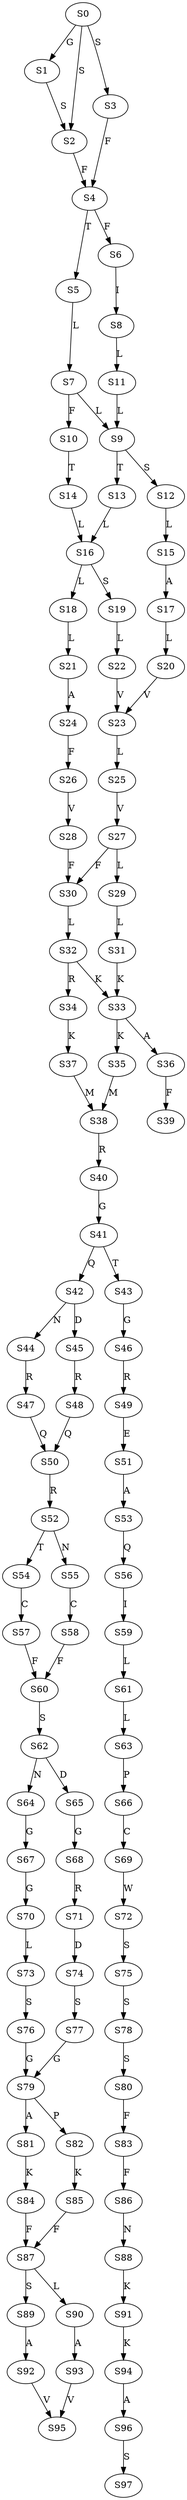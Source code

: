 strict digraph  {
	S0 -> S1 [ label = G ];
	S0 -> S2 [ label = S ];
	S0 -> S3 [ label = S ];
	S1 -> S2 [ label = S ];
	S2 -> S4 [ label = F ];
	S3 -> S4 [ label = F ];
	S4 -> S5 [ label = T ];
	S4 -> S6 [ label = F ];
	S5 -> S7 [ label = L ];
	S6 -> S8 [ label = I ];
	S7 -> S9 [ label = L ];
	S7 -> S10 [ label = F ];
	S8 -> S11 [ label = L ];
	S9 -> S12 [ label = S ];
	S9 -> S13 [ label = T ];
	S10 -> S14 [ label = T ];
	S11 -> S9 [ label = L ];
	S12 -> S15 [ label = L ];
	S13 -> S16 [ label = L ];
	S14 -> S16 [ label = L ];
	S15 -> S17 [ label = A ];
	S16 -> S18 [ label = L ];
	S16 -> S19 [ label = S ];
	S17 -> S20 [ label = L ];
	S18 -> S21 [ label = L ];
	S19 -> S22 [ label = L ];
	S20 -> S23 [ label = V ];
	S21 -> S24 [ label = A ];
	S22 -> S23 [ label = V ];
	S23 -> S25 [ label = L ];
	S24 -> S26 [ label = F ];
	S25 -> S27 [ label = V ];
	S26 -> S28 [ label = V ];
	S27 -> S29 [ label = L ];
	S27 -> S30 [ label = F ];
	S28 -> S30 [ label = F ];
	S29 -> S31 [ label = L ];
	S30 -> S32 [ label = L ];
	S31 -> S33 [ label = K ];
	S32 -> S33 [ label = K ];
	S32 -> S34 [ label = R ];
	S33 -> S35 [ label = K ];
	S33 -> S36 [ label = A ];
	S34 -> S37 [ label = K ];
	S35 -> S38 [ label = M ];
	S36 -> S39 [ label = F ];
	S37 -> S38 [ label = M ];
	S38 -> S40 [ label = R ];
	S40 -> S41 [ label = G ];
	S41 -> S42 [ label = Q ];
	S41 -> S43 [ label = T ];
	S42 -> S44 [ label = N ];
	S42 -> S45 [ label = D ];
	S43 -> S46 [ label = G ];
	S44 -> S47 [ label = R ];
	S45 -> S48 [ label = R ];
	S46 -> S49 [ label = R ];
	S47 -> S50 [ label = Q ];
	S48 -> S50 [ label = Q ];
	S49 -> S51 [ label = E ];
	S50 -> S52 [ label = R ];
	S51 -> S53 [ label = A ];
	S52 -> S54 [ label = T ];
	S52 -> S55 [ label = N ];
	S53 -> S56 [ label = Q ];
	S54 -> S57 [ label = C ];
	S55 -> S58 [ label = C ];
	S56 -> S59 [ label = I ];
	S57 -> S60 [ label = F ];
	S58 -> S60 [ label = F ];
	S59 -> S61 [ label = L ];
	S60 -> S62 [ label = S ];
	S61 -> S63 [ label = L ];
	S62 -> S64 [ label = N ];
	S62 -> S65 [ label = D ];
	S63 -> S66 [ label = P ];
	S64 -> S67 [ label = G ];
	S65 -> S68 [ label = G ];
	S66 -> S69 [ label = C ];
	S67 -> S70 [ label = G ];
	S68 -> S71 [ label = R ];
	S69 -> S72 [ label = W ];
	S70 -> S73 [ label = L ];
	S71 -> S74 [ label = D ];
	S72 -> S75 [ label = S ];
	S73 -> S76 [ label = S ];
	S74 -> S77 [ label = S ];
	S75 -> S78 [ label = S ];
	S76 -> S79 [ label = G ];
	S77 -> S79 [ label = G ];
	S78 -> S80 [ label = S ];
	S79 -> S81 [ label = A ];
	S79 -> S82 [ label = P ];
	S80 -> S83 [ label = F ];
	S81 -> S84 [ label = K ];
	S82 -> S85 [ label = K ];
	S83 -> S86 [ label = F ];
	S84 -> S87 [ label = F ];
	S85 -> S87 [ label = F ];
	S86 -> S88 [ label = N ];
	S87 -> S89 [ label = S ];
	S87 -> S90 [ label = L ];
	S88 -> S91 [ label = K ];
	S89 -> S92 [ label = A ];
	S90 -> S93 [ label = A ];
	S91 -> S94 [ label = K ];
	S92 -> S95 [ label = V ];
	S93 -> S95 [ label = V ];
	S94 -> S96 [ label = A ];
	S96 -> S97 [ label = S ];
}
